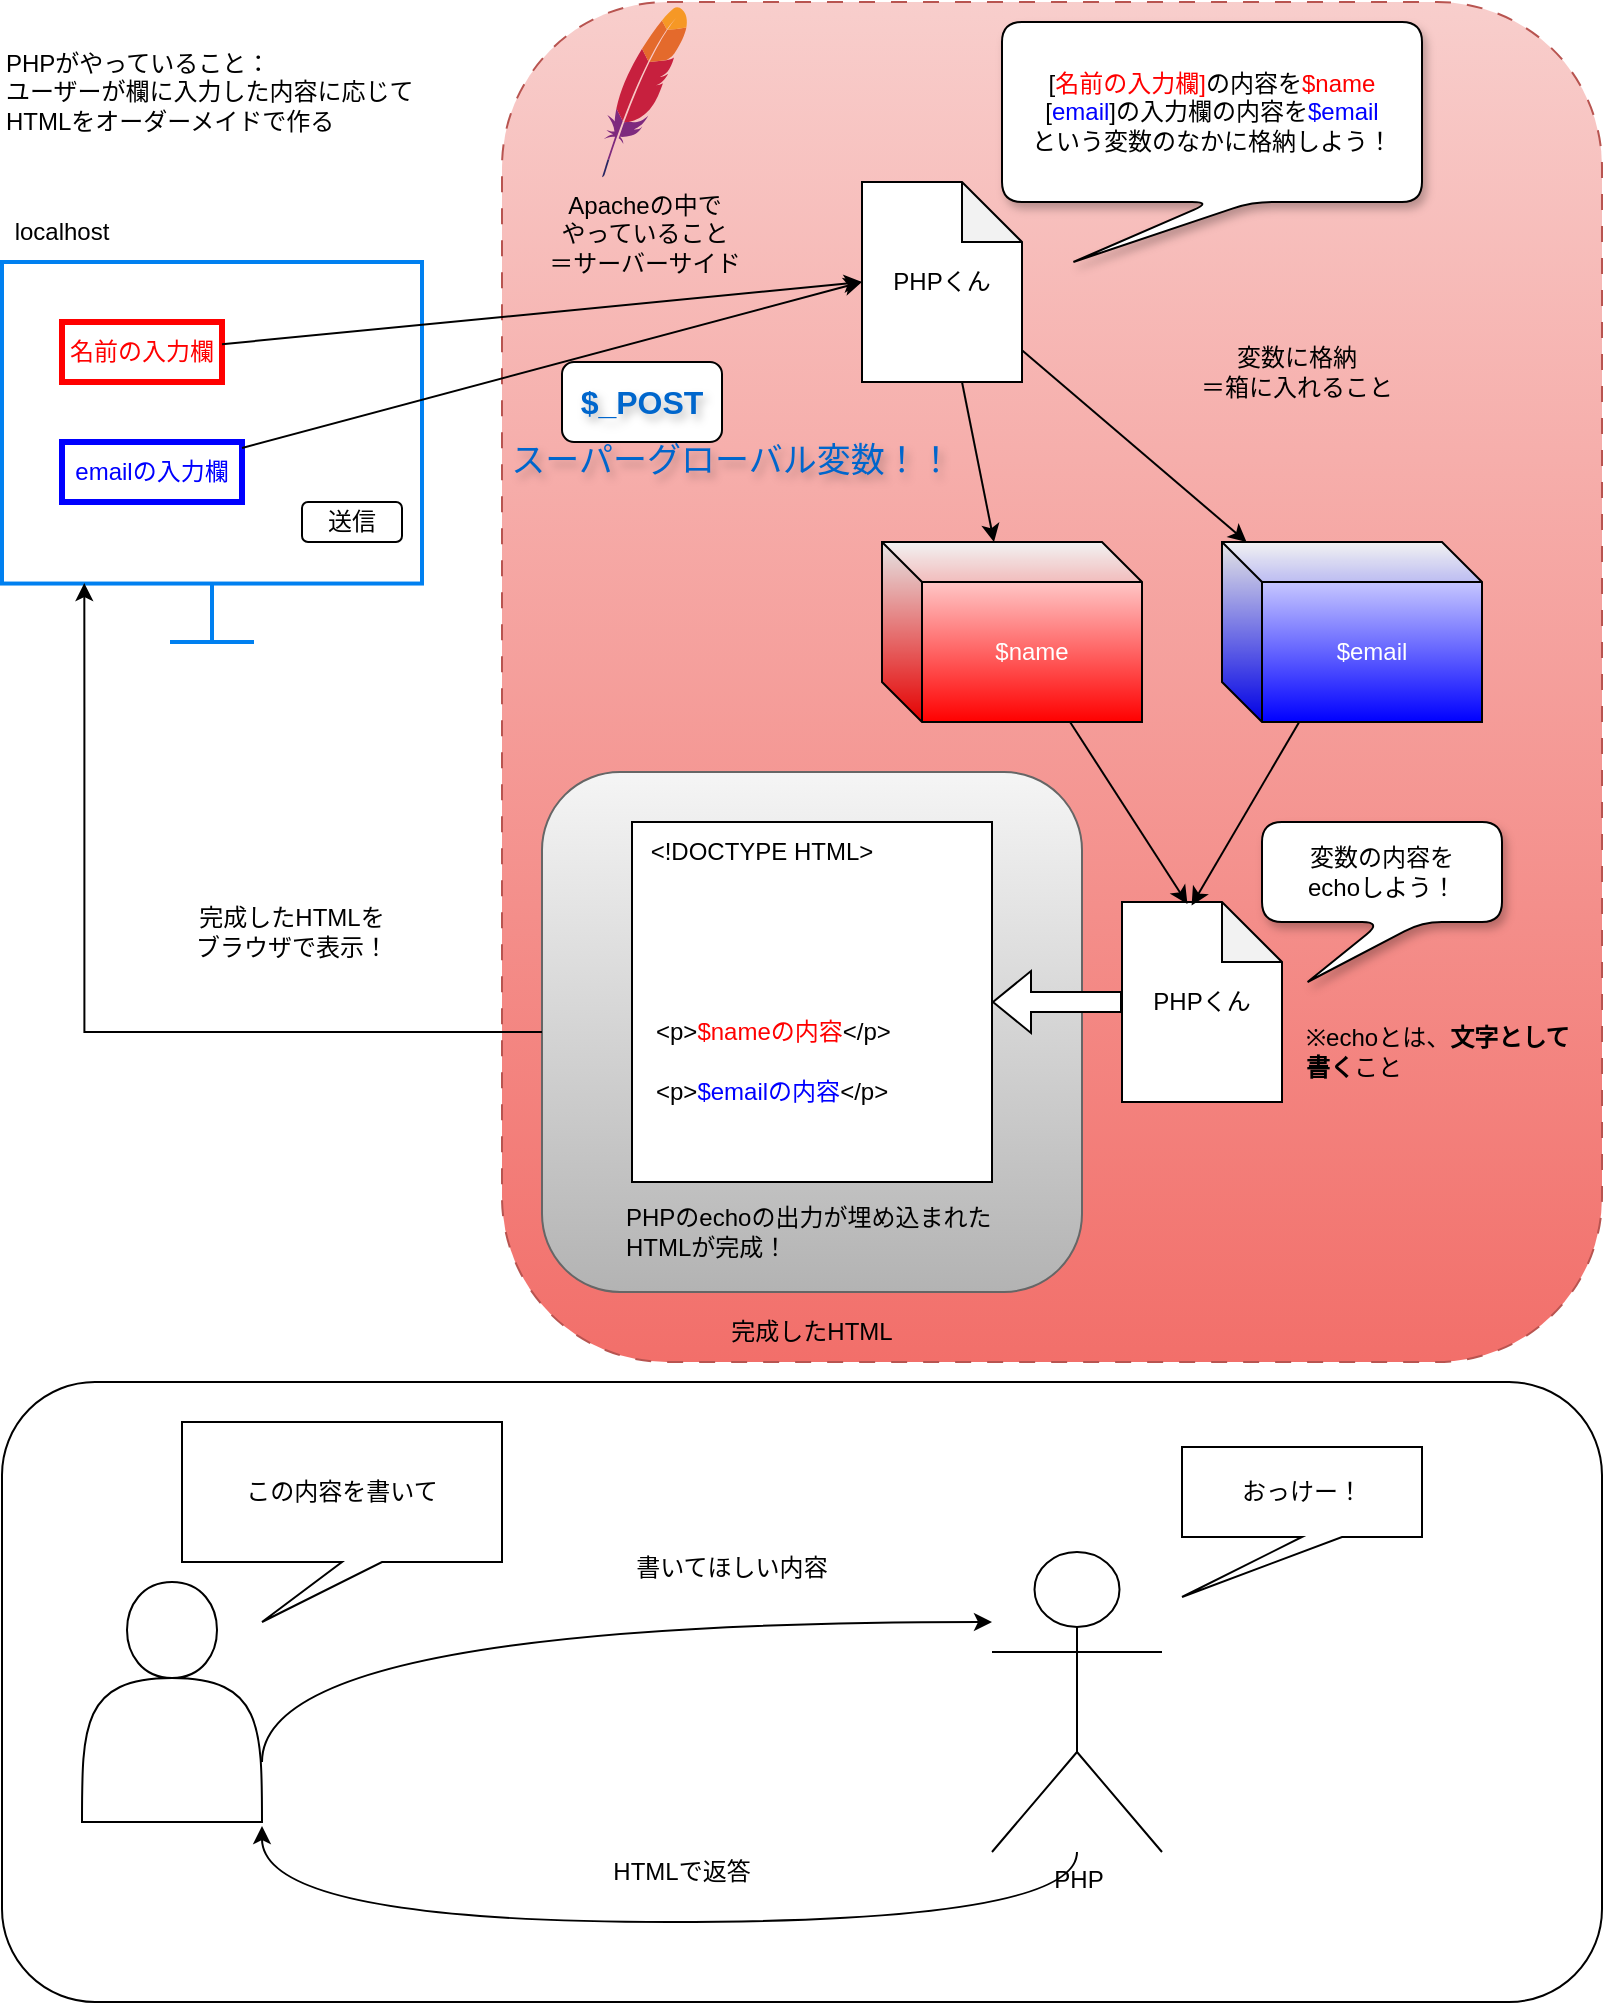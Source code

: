 <mxfile version="24.5.2" type="github" pages="3">
  <diagram name="ページ1" id="9BTHlunVfkpYcoa-GcSF">
    <mxGraphModel dx="989" dy="539" grid="1" gridSize="10" guides="1" tooltips="1" connect="1" arrows="1" fold="1" page="1" pageScale="1" pageWidth="827" pageHeight="1169" math="0" shadow="0">
      <root>
        <mxCell id="0" />
        <mxCell id="1" parent="0" />
        <mxCell id="JNIvnvbmXsin8aF_5GHh-49" value="" style="rounded=1;whiteSpace=wrap;html=1;" vertex="1" parent="1">
          <mxGeometry x="20" y="700" width="800" height="310" as="geometry" />
        </mxCell>
        <mxCell id="JNIvnvbmXsin8aF_5GHh-34" value="" style="rounded=1;whiteSpace=wrap;html=1;dashed=1;dashPattern=8 8;strokeColor=#b85450;fillColor=#f8cecc;gradientColor=#F26F6A;" vertex="1" parent="1">
          <mxGeometry x="270" y="10" width="550" height="680" as="geometry" />
        </mxCell>
        <mxCell id="JNIvnvbmXsin8aF_5GHh-28" value="" style="rounded=1;whiteSpace=wrap;html=1;fillColor=#f5f5f5;gradientColor=#b3b3b3;strokeColor=#666666;" vertex="1" parent="1">
          <mxGeometry x="290" y="395" width="270" height="260" as="geometry" />
        </mxCell>
        <mxCell id="JNIvnvbmXsin8aF_5GHh-2" value="" style="html=1;verticalLabelPosition=bottom;align=center;labelBackgroundColor=#ffffff;verticalAlign=top;strokeWidth=2;strokeColor=#0080F0;shadow=0;dashed=0;shape=mxgraph.ios7.icons.monitor;" vertex="1" parent="1">
          <mxGeometry x="20" y="140" width="210" height="190" as="geometry" />
        </mxCell>
        <mxCell id="JNIvnvbmXsin8aF_5GHh-3" value="localhost" style="text;html=1;align=center;verticalAlign=middle;whiteSpace=wrap;rounded=0;" vertex="1" parent="1">
          <mxGeometry x="20" y="110" width="60" height="30" as="geometry" />
        </mxCell>
        <mxCell id="JNIvnvbmXsin8aF_5GHh-4" value="名前の入力欄" style="text;html=1;align=center;verticalAlign=middle;whiteSpace=wrap;rounded=0;strokeColor=#FF0000;fontColor=#FF0000;strokeWidth=3;" vertex="1" parent="1">
          <mxGeometry x="50" y="170" width="80" height="30" as="geometry" />
        </mxCell>
        <mxCell id="JNIvnvbmXsin8aF_5GHh-5" value="emailの入力欄" style="text;html=1;align=center;verticalAlign=middle;whiteSpace=wrap;rounded=0;strokeColor=#0000FF;fontColor=#0000FF;strokeWidth=3;" vertex="1" parent="1">
          <mxGeometry x="50" y="230" width="90" height="30" as="geometry" />
        </mxCell>
        <mxCell id="JNIvnvbmXsin8aF_5GHh-12" style="rounded=0;orthogonalLoop=1;jettySize=auto;html=1;" edge="1" parent="1" source="JNIvnvbmXsin8aF_5GHh-6" target="JNIvnvbmXsin8aF_5GHh-10">
          <mxGeometry relative="1" as="geometry" />
        </mxCell>
        <mxCell id="JNIvnvbmXsin8aF_5GHh-13" style="rounded=0;orthogonalLoop=1;jettySize=auto;html=1;" edge="1" parent="1" source="JNIvnvbmXsin8aF_5GHh-6" target="JNIvnvbmXsin8aF_5GHh-11">
          <mxGeometry relative="1" as="geometry" />
        </mxCell>
        <mxCell id="JNIvnvbmXsin8aF_5GHh-6" value="PHPくん" style="shape=note;whiteSpace=wrap;html=1;backgroundOutline=1;darkOpacity=0.05;" vertex="1" parent="1">
          <mxGeometry x="450" y="100" width="80" height="100" as="geometry" />
        </mxCell>
        <mxCell id="JNIvnvbmXsin8aF_5GHh-7" style="rounded=0;orthogonalLoop=1;jettySize=auto;html=1;entryX=0;entryY=0.5;entryDx=0;entryDy=0;entryPerimeter=0;" edge="1" parent="1" source="JNIvnvbmXsin8aF_5GHh-4" target="JNIvnvbmXsin8aF_5GHh-6">
          <mxGeometry relative="1" as="geometry" />
        </mxCell>
        <mxCell id="JNIvnvbmXsin8aF_5GHh-8" style="rounded=0;orthogonalLoop=1;jettySize=auto;html=1;entryX=0;entryY=0.5;entryDx=0;entryDy=0;entryPerimeter=0;" edge="1" parent="1" source="JNIvnvbmXsin8aF_5GHh-5" target="JNIvnvbmXsin8aF_5GHh-6">
          <mxGeometry relative="1" as="geometry" />
        </mxCell>
        <mxCell id="JNIvnvbmXsin8aF_5GHh-9" value="[&lt;font color=&quot;#ff0000&quot;&gt;名前の入力欄]&lt;/font&gt;の内容を&lt;font color=&quot;#ff0000&quot;&gt;$name&lt;/font&gt;&lt;br&gt;[&lt;font color=&quot;#0000ff&quot;&gt;email&lt;/font&gt;]の入力欄の内容を&lt;font color=&quot;#0000ff&quot;&gt;$email&lt;/font&gt;&lt;br&gt;という変数のなかに格納しよう！" style="shape=callout;whiteSpace=wrap;html=1;perimeter=calloutPerimeter;position2=0.17;shadow=1;rounded=1;" vertex="1" parent="1">
          <mxGeometry x="520" y="20" width="210" height="120" as="geometry" />
        </mxCell>
        <mxCell id="JNIvnvbmXsin8aF_5GHh-10" value="$name" style="shape=cube;whiteSpace=wrap;html=1;boundedLbl=1;backgroundOutline=1;darkOpacity=0.05;darkOpacity2=0.1;gradientColor=#FF0000;fontColor=#FFFFFF;" vertex="1" parent="1">
          <mxGeometry x="460" y="280" width="130" height="90" as="geometry" />
        </mxCell>
        <mxCell id="JNIvnvbmXsin8aF_5GHh-11" value="$email" style="shape=cube;whiteSpace=wrap;html=1;boundedLbl=1;backgroundOutline=1;darkOpacity=0.05;darkOpacity2=0.1;gradientColor=#0000FF;fontColor=#FFFFFF;" vertex="1" parent="1">
          <mxGeometry x="630" y="280" width="130" height="90" as="geometry" />
        </mxCell>
        <mxCell id="JNIvnvbmXsin8aF_5GHh-24" style="edgeStyle=orthogonalEdgeStyle;rounded=0;orthogonalLoop=1;jettySize=auto;html=1;entryX=1;entryY=0.5;entryDx=0;entryDy=0;shape=flexArrow;fillColor=default;" edge="1" parent="1" source="JNIvnvbmXsin8aF_5GHh-14" target="JNIvnvbmXsin8aF_5GHh-19">
          <mxGeometry relative="1" as="geometry" />
        </mxCell>
        <mxCell id="JNIvnvbmXsin8aF_5GHh-14" value="PHPくん" style="shape=note;whiteSpace=wrap;html=1;backgroundOutline=1;darkOpacity=0.05;" vertex="1" parent="1">
          <mxGeometry x="580" y="460" width="80" height="100" as="geometry" />
        </mxCell>
        <mxCell id="JNIvnvbmXsin8aF_5GHh-15" value="変数の内容を&lt;br&gt;echoしよう！" style="shape=callout;whiteSpace=wrap;html=1;perimeter=calloutPerimeter;textShadow=0;shadow=1;rounded=1;position2=0.19;" vertex="1" parent="1">
          <mxGeometry x="650" y="420" width="120" height="80" as="geometry" />
        </mxCell>
        <mxCell id="JNIvnvbmXsin8aF_5GHh-16" style="rounded=0;orthogonalLoop=1;jettySize=auto;html=1;entryX=0.409;entryY=0.01;entryDx=0;entryDy=0;entryPerimeter=0;" edge="1" parent="1" source="JNIvnvbmXsin8aF_5GHh-10" target="JNIvnvbmXsin8aF_5GHh-14">
          <mxGeometry relative="1" as="geometry" />
        </mxCell>
        <mxCell id="JNIvnvbmXsin8aF_5GHh-17" style="rounded=0;orthogonalLoop=1;jettySize=auto;html=1;entryX=0.435;entryY=0.017;entryDx=0;entryDy=0;entryPerimeter=0;" edge="1" parent="1" source="JNIvnvbmXsin8aF_5GHh-11" target="JNIvnvbmXsin8aF_5GHh-14">
          <mxGeometry relative="1" as="geometry" />
        </mxCell>
        <mxCell id="JNIvnvbmXsin8aF_5GHh-18" value="※echoとは、&lt;b&gt;文字として書く&lt;/b&gt;こと" style="text;html=1;align=left;verticalAlign=middle;whiteSpace=wrap;rounded=0;" vertex="1" parent="1">
          <mxGeometry x="670" y="520" width="140" height="30" as="geometry" />
        </mxCell>
        <mxCell id="JNIvnvbmXsin8aF_5GHh-19" value="" style="whiteSpace=wrap;html=1;aspect=fixed;" vertex="1" parent="1">
          <mxGeometry x="335" y="420" width="180" height="180" as="geometry" />
        </mxCell>
        <mxCell id="JNIvnvbmXsin8aF_5GHh-20" value="&amp;lt;!DOCTYPE HTML&amp;gt;" style="text;html=1;align=center;verticalAlign=middle;whiteSpace=wrap;rounded=0;" vertex="1" parent="1">
          <mxGeometry x="335" y="420" width="130" height="30" as="geometry" />
        </mxCell>
        <mxCell id="JNIvnvbmXsin8aF_5GHh-21" value="&amp;lt;p&amp;gt;&lt;font color=&quot;#ff0000&quot;&gt;$nameの内容&lt;/font&gt;&amp;lt;/p&amp;gt;" style="text;html=1;align=left;verticalAlign=middle;whiteSpace=wrap;rounded=0;" vertex="1" parent="1">
          <mxGeometry x="345" y="510" width="160" height="30" as="geometry" />
        </mxCell>
        <mxCell id="JNIvnvbmXsin8aF_5GHh-23" value="&amp;lt;p&amp;gt;&lt;font color=&quot;#0000ff&quot;&gt;$emailの内容&lt;/font&gt;&amp;lt;/p&amp;gt;" style="text;html=1;align=left;verticalAlign=middle;whiteSpace=wrap;rounded=0;" vertex="1" parent="1">
          <mxGeometry x="345" y="540" width="160" height="30" as="geometry" />
        </mxCell>
        <mxCell id="JNIvnvbmXsin8aF_5GHh-25" value="送信" style="rounded=1;whiteSpace=wrap;html=1;" vertex="1" parent="1">
          <mxGeometry x="170" y="260" width="50" height="20" as="geometry" />
        </mxCell>
        <mxCell id="JNIvnvbmXsin8aF_5GHh-26" value="変数に格納&lt;br&gt;＝箱に入れること" style="text;html=1;align=center;verticalAlign=middle;whiteSpace=wrap;rounded=0;" vertex="1" parent="1">
          <mxGeometry x="590" y="180" width="155" height="30" as="geometry" />
        </mxCell>
        <mxCell id="JNIvnvbmXsin8aF_5GHh-27" value="&lt;div align=&quot;left&quot;&gt;PHPのechoの出力が埋め込まれたHTMLが完成！&lt;/div&gt;" style="text;html=1;align=left;verticalAlign=middle;whiteSpace=wrap;rounded=0;" vertex="1" parent="1">
          <mxGeometry x="330" y="610" width="190" height="30" as="geometry" />
        </mxCell>
        <mxCell id="JNIvnvbmXsin8aF_5GHh-29" value="完成したHTML" style="text;html=1;align=center;verticalAlign=middle;whiteSpace=wrap;rounded=0;" vertex="1" parent="1">
          <mxGeometry x="330" y="660" width="190" height="30" as="geometry" />
        </mxCell>
        <mxCell id="JNIvnvbmXsin8aF_5GHh-30" style="edgeStyle=orthogonalEdgeStyle;rounded=0;orthogonalLoop=1;jettySize=auto;html=1;entryX=0.192;entryY=0.84;entryDx=0;entryDy=0;entryPerimeter=0;strokeColor=none;exitX=0;exitY=0.5;exitDx=0;exitDy=0;" edge="1" parent="1" source="JNIvnvbmXsin8aF_5GHh-28" target="JNIvnvbmXsin8aF_5GHh-2">
          <mxGeometry relative="1" as="geometry" />
        </mxCell>
        <mxCell id="JNIvnvbmXsin8aF_5GHh-31" style="edgeStyle=orthogonalEdgeStyle;rounded=0;orthogonalLoop=1;jettySize=auto;html=1;entryX=0.196;entryY=0.845;entryDx=0;entryDy=0;entryPerimeter=0;exitX=0;exitY=0.5;exitDx=0;exitDy=0;" edge="1" parent="1" source="JNIvnvbmXsin8aF_5GHh-28" target="JNIvnvbmXsin8aF_5GHh-2">
          <mxGeometry relative="1" as="geometry" />
        </mxCell>
        <mxCell id="JNIvnvbmXsin8aF_5GHh-32" value="完成したHTMLを&lt;br&gt;ブラウザで表示！" style="text;html=1;align=center;verticalAlign=middle;whiteSpace=wrap;rounded=0;" vertex="1" parent="1">
          <mxGeometry x="100" y="460" width="130" height="30" as="geometry" />
        </mxCell>
        <mxCell id="JNIvnvbmXsin8aF_5GHh-33" value="PHPがやっていること：&lt;br&gt;ユーザーが欄に入力した内容に応じて&lt;br&gt;HTMLをオーダーメイドで作る" style="text;html=1;align=left;verticalAlign=middle;whiteSpace=wrap;rounded=0;" vertex="1" parent="1">
          <mxGeometry x="20" y="30" width="230" height="50" as="geometry" />
        </mxCell>
        <mxCell id="JNIvnvbmXsin8aF_5GHh-35" value="Apacheの中で&lt;br&gt;やっていること&lt;br&gt;＝サーバーサイド" style="dashed=0;outlineConnect=0;html=1;align=center;labelPosition=center;verticalLabelPosition=bottom;verticalAlign=top;shape=mxgraph.weblogos.apache" vertex="1" parent="1">
          <mxGeometry x="320" y="12.4" width="42.6" height="85.2" as="geometry" />
        </mxCell>
        <mxCell id="JNIvnvbmXsin8aF_5GHh-45" style="edgeStyle=orthogonalEdgeStyle;rounded=0;orthogonalLoop=1;jettySize=auto;html=1;exitX=1;exitY=0.75;exitDx=0;exitDy=0;curved=1;" edge="1" parent="1" source="JNIvnvbmXsin8aF_5GHh-36" target="JNIvnvbmXsin8aF_5GHh-39">
          <mxGeometry relative="1" as="geometry">
            <Array as="points">
              <mxPoint x="150" y="820" />
            </Array>
          </mxGeometry>
        </mxCell>
        <mxCell id="JNIvnvbmXsin8aF_5GHh-36" value="" style="shape=actor;whiteSpace=wrap;html=1;" vertex="1" parent="1">
          <mxGeometry x="60" y="800" width="90" height="120" as="geometry" />
        </mxCell>
        <mxCell id="JNIvnvbmXsin8aF_5GHh-38" value="この内容を書いて" style="shape=callout;whiteSpace=wrap;html=1;perimeter=calloutPerimeter;position2=0.25;" vertex="1" parent="1">
          <mxGeometry x="110" y="720" width="160" height="100" as="geometry" />
        </mxCell>
        <mxCell id="JNIvnvbmXsin8aF_5GHh-39" value="PHP" style="shape=umlActor;verticalLabelPosition=bottom;verticalAlign=top;html=1;outlineConnect=0;" vertex="1" parent="1">
          <mxGeometry x="515" y="785" width="85" height="150" as="geometry" />
        </mxCell>
        <mxCell id="JNIvnvbmXsin8aF_5GHh-42" value="" style="shape=image;html=1;verticalAlign=top;verticalLabelPosition=bottom;labelBackgroundColor=#ffffff;imageAspect=0;aspect=fixed;image=https://cdn4.iconfinder.com/data/icons/scripting-and-programming-languages/512/php-128.png" vertex="1" parent="1">
          <mxGeometry x="520" y="725" width="90" height="90" as="geometry" />
        </mxCell>
        <mxCell id="JNIvnvbmXsin8aF_5GHh-43" value="おっけー！" style="shape=callout;whiteSpace=wrap;html=1;perimeter=calloutPerimeter;position2=0;" vertex="1" parent="1">
          <mxGeometry x="610" y="732.5" width="120" height="75" as="geometry" />
        </mxCell>
        <mxCell id="JNIvnvbmXsin8aF_5GHh-46" value="書いてほしい内容" style="text;html=1;align=center;verticalAlign=middle;whiteSpace=wrap;rounded=0;" vertex="1" parent="1">
          <mxGeometry x="335" y="777.5" width="100" height="30" as="geometry" />
        </mxCell>
        <mxCell id="JNIvnvbmXsin8aF_5GHh-47" style="edgeStyle=orthogonalEdgeStyle;rounded=0;orthogonalLoop=1;jettySize=auto;html=1;entryX=1;entryY=1.017;entryDx=0;entryDy=0;entryPerimeter=0;curved=1;" edge="1" parent="1" source="JNIvnvbmXsin8aF_5GHh-39" target="JNIvnvbmXsin8aF_5GHh-36">
          <mxGeometry relative="1" as="geometry">
            <Array as="points">
              <mxPoint x="558" y="970" />
              <mxPoint x="150" y="970" />
            </Array>
          </mxGeometry>
        </mxCell>
        <mxCell id="JNIvnvbmXsin8aF_5GHh-48" value="HTMLで返答" style="text;html=1;align=center;verticalAlign=middle;whiteSpace=wrap;rounded=0;" vertex="1" parent="1">
          <mxGeometry x="300" y="930" width="120" height="30" as="geometry" />
        </mxCell>
        <mxCell id="JNIvnvbmXsin8aF_5GHh-54" value="" style="rounded=1;whiteSpace=wrap;html=1;textShadow=1;" vertex="1" parent="1">
          <mxGeometry x="300" y="190" width="80" height="40" as="geometry" />
        </mxCell>
        <mxCell id="JNIvnvbmXsin8aF_5GHh-50" value="$_POST" style="text;html=1;align=center;verticalAlign=middle;whiteSpace=wrap;rounded=0;fontStyle=1;fontSize=16;fontColor=#0066CC;labelBackgroundColor=none;labelBorderColor=none;textShadow=1;" vertex="1" parent="1">
          <mxGeometry x="310" y="195" width="60" height="30" as="geometry" />
        </mxCell>
        <mxCell id="JNIvnvbmXsin8aF_5GHh-55" value="スーパーグローバル変数！！" style="text;html=1;align=center;verticalAlign=middle;whiteSpace=wrap;rounded=0;fontFamily=Dela Gothic One;fontSource=https%3A%2F%2Ffonts.googleapis.com%2Fcss%3Ffamily%3DDela%2BGothic%2BOne;fontColor=#0066CC;textShadow=1;labelBorderColor=none;labelBackgroundColor=none;fontSize=17;" vertex="1" parent="1">
          <mxGeometry x="270" y="225" width="230" height="30" as="geometry" />
        </mxCell>
      </root>
    </mxGraphModel>
  </diagram>
  <diagram id="60GAB1L5InF_9qz5-I8F" name="ページ2">
    <mxGraphModel dx="989" dy="539" grid="1" gridSize="10" guides="1" tooltips="1" connect="1" arrows="1" fold="1" page="1" pageScale="1" pageWidth="827" pageHeight="1169" math="0" shadow="0">
      <root>
        <mxCell id="0" />
        <mxCell id="1" parent="0" />
        <mxCell id="JSbgTwOjfAMa3Hh0X25i-1" value="" style="rounded=1;whiteSpace=wrap;html=1;dashed=1;dashPattern=8 8;strokeColor=#b85450;fillColor=#f8cecc;gradientColor=#F26F6A;" vertex="1" parent="1">
          <mxGeometry x="270" y="10" width="550" height="680" as="geometry" />
        </mxCell>
        <mxCell id="JSbgTwOjfAMa3Hh0X25i-2" value="" style="rounded=1;whiteSpace=wrap;html=1;fillColor=#f5f5f5;gradientColor=#b3b3b3;strokeColor=#666666;" vertex="1" parent="1">
          <mxGeometry x="290" y="395" width="270" height="260" as="geometry" />
        </mxCell>
        <mxCell id="JSbgTwOjfAMa3Hh0X25i-3" value="" style="html=1;verticalLabelPosition=bottom;align=center;labelBackgroundColor=#ffffff;verticalAlign=top;strokeWidth=2;strokeColor=#0080F0;shadow=0;dashed=0;shape=mxgraph.ios7.icons.monitor;" vertex="1" parent="1">
          <mxGeometry x="20" y="140" width="210" height="190" as="geometry" />
        </mxCell>
        <mxCell id="JSbgTwOjfAMa3Hh0X25i-4" value="localhost" style="text;html=1;align=center;verticalAlign=middle;whiteSpace=wrap;rounded=0;" vertex="1" parent="1">
          <mxGeometry x="20" y="110" width="60" height="30" as="geometry" />
        </mxCell>
        <mxCell id="JSbgTwOjfAMa3Hh0X25i-5" value="input" style="text;html=1;align=center;verticalAlign=middle;whiteSpace=wrap;rounded=0;strokeColor=#FF0000;fontColor=#FF0000;strokeWidth=3;" vertex="1" parent="1">
          <mxGeometry x="50" y="170" width="90" height="30" as="geometry" />
        </mxCell>
        <mxCell id="JSbgTwOjfAMa3Hh0X25i-6" value="input2" style="text;html=1;align=center;verticalAlign=middle;whiteSpace=wrap;rounded=0;strokeColor=#0000FF;fontColor=#0000FF;strokeWidth=3;" vertex="1" parent="1">
          <mxGeometry x="50" y="230" width="90" height="30" as="geometry" />
        </mxCell>
        <mxCell id="JSbgTwOjfAMa3Hh0X25i-7" style="rounded=0;orthogonalLoop=1;jettySize=auto;html=1;" edge="1" parent="1" source="JSbgTwOjfAMa3Hh0X25i-9" target="JSbgTwOjfAMa3Hh0X25i-13">
          <mxGeometry relative="1" as="geometry" />
        </mxCell>
        <mxCell id="JSbgTwOjfAMa3Hh0X25i-8" style="rounded=0;orthogonalLoop=1;jettySize=auto;html=1;" edge="1" parent="1" source="JSbgTwOjfAMa3Hh0X25i-9" target="JSbgTwOjfAMa3Hh0X25i-14">
          <mxGeometry relative="1" as="geometry" />
        </mxCell>
        <mxCell id="JSbgTwOjfAMa3Hh0X25i-9" value="PHPくん" style="shape=note;whiteSpace=wrap;html=1;backgroundOutline=1;darkOpacity=0.05;" vertex="1" parent="1">
          <mxGeometry x="450" y="100" width="80" height="100" as="geometry" />
        </mxCell>
        <mxCell id="JSbgTwOjfAMa3Hh0X25i-10" style="rounded=0;orthogonalLoop=1;jettySize=auto;html=1;entryX=0;entryY=0.5;entryDx=0;entryDy=0;entryPerimeter=0;" edge="1" parent="1" source="JSbgTwOjfAMa3Hh0X25i-5" target="JSbgTwOjfAMa3Hh0X25i-9">
          <mxGeometry relative="1" as="geometry" />
        </mxCell>
        <mxCell id="JSbgTwOjfAMa3Hh0X25i-11" style="rounded=0;orthogonalLoop=1;jettySize=auto;html=1;entryX=0;entryY=0.5;entryDx=0;entryDy=0;entryPerimeter=0;" edge="1" parent="1" source="JSbgTwOjfAMa3Hh0X25i-6" target="JSbgTwOjfAMa3Hh0X25i-9">
          <mxGeometry relative="1" as="geometry" />
        </mxCell>
        <mxCell id="JSbgTwOjfAMa3Hh0X25i-12" value="ふむふむ、$_POST[&quot;&lt;font color=&quot;#ff0000&quot;&gt;input&quot;&lt;/font&gt;]ということは、&lt;font color=&quot;#ff0000&quot;&gt;input&lt;/font&gt;の内容は「&lt;font color=&quot;#ff0000&quot;&gt;にゃん&lt;/font&gt;」だな！&lt;br&gt;そして、$_POST[&quot;&lt;font color=&quot;#0000ff&quot;&gt;input2&lt;/font&gt;&quot;]ということは、&lt;font color=&quot;#0000ff&quot;&gt;input2&lt;/font&gt;の内容は「&lt;font color=&quot;#0000ff&quot;&gt;わん&lt;/font&gt;」だな！" style="shape=callout;whiteSpace=wrap;html=1;perimeter=calloutPerimeter;position2=0.17;shadow=1;rounded=1;" vertex="1" parent="1">
          <mxGeometry x="520" y="20" width="210" height="120" as="geometry" />
        </mxCell>
        <mxCell id="JSbgTwOjfAMa3Hh0X25i-13" value="$moji" style="shape=cube;whiteSpace=wrap;html=1;boundedLbl=1;backgroundOutline=1;darkOpacity=0.05;darkOpacity2=0.1;gradientColor=#FF0000;fontColor=#FFFFFF;" vertex="1" parent="1">
          <mxGeometry x="460" y="280" width="130" height="90" as="geometry" />
        </mxCell>
        <mxCell id="JSbgTwOjfAMa3Hh0X25i-14" value="$moji2" style="shape=cube;whiteSpace=wrap;html=1;boundedLbl=1;backgroundOutline=1;darkOpacity=0.05;darkOpacity2=0.1;gradientColor=#0000FF;fontColor=#FFFFFF;" vertex="1" parent="1">
          <mxGeometry x="630" y="280" width="130" height="90" as="geometry" />
        </mxCell>
        <mxCell id="JSbgTwOjfAMa3Hh0X25i-15" style="edgeStyle=orthogonalEdgeStyle;rounded=0;orthogonalLoop=1;jettySize=auto;html=1;entryX=1;entryY=0.5;entryDx=0;entryDy=0;shape=flexArrow;fillColor=default;" edge="1" parent="1" source="JSbgTwOjfAMa3Hh0X25i-16" target="JSbgTwOjfAMa3Hh0X25i-21">
          <mxGeometry relative="1" as="geometry" />
        </mxCell>
        <mxCell id="JSbgTwOjfAMa3Hh0X25i-16" value="PHPくん" style="shape=note;whiteSpace=wrap;html=1;backgroundOutline=1;darkOpacity=0.05;" vertex="1" parent="1">
          <mxGeometry x="580" y="460" width="80" height="100" as="geometry" />
        </mxCell>
        <mxCell id="JSbgTwOjfAMa3Hh0X25i-17" value="変数の内容を&lt;br&gt;echoしよう！" style="shape=callout;whiteSpace=wrap;html=1;perimeter=calloutPerimeter;textShadow=0;shadow=1;rounded=1;position2=0.19;" vertex="1" parent="1">
          <mxGeometry x="650" y="420" width="120" height="80" as="geometry" />
        </mxCell>
        <mxCell id="JSbgTwOjfAMa3Hh0X25i-18" style="rounded=0;orthogonalLoop=1;jettySize=auto;html=1;entryX=0.409;entryY=0.01;entryDx=0;entryDy=0;entryPerimeter=0;" edge="1" parent="1" source="JSbgTwOjfAMa3Hh0X25i-13" target="JSbgTwOjfAMa3Hh0X25i-16">
          <mxGeometry relative="1" as="geometry" />
        </mxCell>
        <mxCell id="JSbgTwOjfAMa3Hh0X25i-19" style="rounded=0;orthogonalLoop=1;jettySize=auto;html=1;entryX=0.435;entryY=0.017;entryDx=0;entryDy=0;entryPerimeter=0;" edge="1" parent="1" source="JSbgTwOjfAMa3Hh0X25i-14" target="JSbgTwOjfAMa3Hh0X25i-16">
          <mxGeometry relative="1" as="geometry" />
        </mxCell>
        <mxCell id="JSbgTwOjfAMa3Hh0X25i-20" value="※echoとは、&lt;b&gt;文字として書く&lt;/b&gt;こと" style="text;html=1;align=left;verticalAlign=middle;whiteSpace=wrap;rounded=0;" vertex="1" parent="1">
          <mxGeometry x="670" y="520" width="140" height="30" as="geometry" />
        </mxCell>
        <mxCell id="JSbgTwOjfAMa3Hh0X25i-21" value="" style="whiteSpace=wrap;html=1;aspect=fixed;" vertex="1" parent="1">
          <mxGeometry x="335" y="420" width="180" height="180" as="geometry" />
        </mxCell>
        <mxCell id="JSbgTwOjfAMa3Hh0X25i-22" value="&amp;lt;!DOCTYPE HTML&amp;gt;" style="text;html=1;align=center;verticalAlign=middle;whiteSpace=wrap;rounded=0;" vertex="1" parent="1">
          <mxGeometry x="335" y="420" width="130" height="30" as="geometry" />
        </mxCell>
        <mxCell id="JSbgTwOjfAMa3Hh0X25i-23" value="&amp;lt;p&amp;gt;&lt;font color=&quot;#ff0000&quot;&gt;$mojiの内容&lt;/font&gt;&amp;lt;/p&amp;gt;" style="text;html=1;align=left;verticalAlign=middle;whiteSpace=wrap;rounded=0;" vertex="1" parent="1">
          <mxGeometry x="345" y="510" width="160" height="30" as="geometry" />
        </mxCell>
        <mxCell id="JSbgTwOjfAMa3Hh0X25i-24" value="&amp;lt;p&amp;gt;&lt;font color=&quot;#0000ff&quot;&gt;$moji2の内容&lt;/font&gt;&amp;lt;/p&amp;gt;" style="text;html=1;align=left;verticalAlign=middle;whiteSpace=wrap;rounded=0;" vertex="1" parent="1">
          <mxGeometry x="345" y="540" width="160" height="30" as="geometry" />
        </mxCell>
        <mxCell id="JSbgTwOjfAMa3Hh0X25i-25" value="送信" style="rounded=1;whiteSpace=wrap;html=1;" vertex="1" parent="1">
          <mxGeometry x="170" y="260" width="50" height="20" as="geometry" />
        </mxCell>
        <mxCell id="JSbgTwOjfAMa3Hh0X25i-26" value="変数に格納&lt;br&gt;＝箱に入れること" style="text;html=1;align=center;verticalAlign=middle;whiteSpace=wrap;rounded=0;" vertex="1" parent="1">
          <mxGeometry x="575" y="133.8" width="155" height="30" as="geometry" />
        </mxCell>
        <mxCell id="JSbgTwOjfAMa3Hh0X25i-27" value="&lt;div align=&quot;left&quot;&gt;PHPのechoの出力が埋め込まれたHTMLが完成！&lt;/div&gt;" style="text;html=1;align=left;verticalAlign=middle;whiteSpace=wrap;rounded=0;" vertex="1" parent="1">
          <mxGeometry x="330" y="610" width="190" height="30" as="geometry" />
        </mxCell>
        <mxCell id="JSbgTwOjfAMa3Hh0X25i-28" value="完成したHTML" style="text;html=1;align=center;verticalAlign=middle;whiteSpace=wrap;rounded=0;" vertex="1" parent="1">
          <mxGeometry x="330" y="660" width="190" height="30" as="geometry" />
        </mxCell>
        <mxCell id="JSbgTwOjfAMa3Hh0X25i-29" style="edgeStyle=orthogonalEdgeStyle;rounded=0;orthogonalLoop=1;jettySize=auto;html=1;entryX=0.192;entryY=0.84;entryDx=0;entryDy=0;entryPerimeter=0;strokeColor=none;exitX=0;exitY=0.5;exitDx=0;exitDy=0;" edge="1" parent="1" source="JSbgTwOjfAMa3Hh0X25i-2" target="JSbgTwOjfAMa3Hh0X25i-3">
          <mxGeometry relative="1" as="geometry" />
        </mxCell>
        <mxCell id="JSbgTwOjfAMa3Hh0X25i-30" style="edgeStyle=orthogonalEdgeStyle;rounded=0;orthogonalLoop=1;jettySize=auto;html=1;entryX=0.196;entryY=0.845;entryDx=0;entryDy=0;entryPerimeter=0;exitX=0;exitY=0.5;exitDx=0;exitDy=0;" edge="1" parent="1" source="JSbgTwOjfAMa3Hh0X25i-2" target="JSbgTwOjfAMa3Hh0X25i-3">
          <mxGeometry relative="1" as="geometry" />
        </mxCell>
        <mxCell id="JSbgTwOjfAMa3Hh0X25i-31" value="完成したHTMLを&lt;br&gt;ブラウザで表示！" style="text;html=1;align=center;verticalAlign=middle;whiteSpace=wrap;rounded=0;" vertex="1" parent="1">
          <mxGeometry x="100" y="460" width="130" height="30" as="geometry" />
        </mxCell>
        <mxCell id="JSbgTwOjfAMa3Hh0X25i-32" value="PHPがやっていること：&lt;br&gt;ユーザーが欄に入力した内容に応じて&lt;br&gt;HTMLをオーダーメイドで作る" style="text;html=1;align=left;verticalAlign=middle;whiteSpace=wrap;rounded=0;" vertex="1" parent="1">
          <mxGeometry x="20" y="30" width="230" height="50" as="geometry" />
        </mxCell>
        <mxCell id="JSbgTwOjfAMa3Hh0X25i-33" value="Apacheの中で&lt;br&gt;やっていること&lt;br&gt;＝サーバーサイド" style="dashed=0;outlineConnect=0;html=1;align=center;labelPosition=center;verticalLabelPosition=bottom;verticalAlign=top;shape=mxgraph.weblogos.apache" vertex="1" parent="1">
          <mxGeometry x="320" y="12.4" width="42.6" height="85.2" as="geometry" />
        </mxCell>
        <mxCell id="JSbgTwOjfAMa3Hh0X25i-34" value="" style="rounded=1;whiteSpace=wrap;html=1;textShadow=1;" vertex="1" parent="1">
          <mxGeometry x="300" y="190" width="80" height="40" as="geometry" />
        </mxCell>
        <mxCell id="JSbgTwOjfAMa3Hh0X25i-35" value="$_POST" style="text;html=1;align=center;verticalAlign=middle;whiteSpace=wrap;rounded=0;fontStyle=1;fontSize=16;fontColor=#0066CC;labelBackgroundColor=none;labelBorderColor=none;textShadow=1;" vertex="1" parent="1">
          <mxGeometry x="310" y="195" width="60" height="30" as="geometry" />
        </mxCell>
        <mxCell id="JSbgTwOjfAMa3Hh0X25i-36" value="スーパーグローバル変数！！" style="text;html=1;align=center;verticalAlign=middle;whiteSpace=wrap;rounded=0;fontFamily=Dela Gothic One;fontSource=https%3A%2F%2Ffonts.googleapis.com%2Fcss%3Ffamily%3DDela%2BGothic%2BOne;fontColor=#0066CC;textShadow=1;labelBorderColor=none;labelBackgroundColor=none;fontSize=17;" vertex="1" parent="1">
          <mxGeometry x="270" y="225" width="230" height="30" as="geometry" />
        </mxCell>
        <mxCell id="JSbgTwOjfAMa3Hh0X25i-37" value="にゃん" style="shape=callout;whiteSpace=wrap;html=1;perimeter=calloutPerimeter;position2=0.17;" vertex="1" parent="1">
          <mxGeometry x="105" y="120" width="105" height="57.6" as="geometry" />
        </mxCell>
        <mxCell id="JSbgTwOjfAMa3Hh0X25i-38" value="わん" style="shape=callout;whiteSpace=wrap;html=1;perimeter=calloutPerimeter;position2=0.17;" vertex="1" parent="1">
          <mxGeometry x="115" y="190" width="105" height="57.6" as="geometry" />
        </mxCell>
        <mxCell id="JSbgTwOjfAMa3Hh0X25i-39" value="にゃん" style="text;html=1;align=center;verticalAlign=middle;whiteSpace=wrap;rounded=0;" vertex="1" parent="1">
          <mxGeometry x="505" y="230" width="60" height="30" as="geometry" />
        </mxCell>
        <mxCell id="JSbgTwOjfAMa3Hh0X25i-40" value="わん" style="text;html=1;align=center;verticalAlign=middle;whiteSpace=wrap;rounded=0;" vertex="1" parent="1">
          <mxGeometry x="610" y="230" width="60" height="30" as="geometry" />
        </mxCell>
      </root>
    </mxGraphModel>
  </diagram>
  <diagram id="hfnOyLlMJBV5JynAjztf" name="スーパーグローバル変数">
    <mxGraphModel dx="1195" dy="652" grid="1" gridSize="10" guides="1" tooltips="1" connect="1" arrows="1" fold="1" page="1" pageScale="1" pageWidth="827" pageHeight="1169" math="0" shadow="0">
      <root>
        <mxCell id="0" />
        <mxCell id="1" parent="0" />
        <mxCell id="_ij-KoNwKTHkiTIqPwq0-1" value="&lt;div style=&quot;color: rgb(212, 212, 212); background-color: rgb(30, 30, 30); font-family: Consolas, &amp;quot;Courier New&amp;quot;, monospace; font-weight: normal; font-size: 20px; line-height: 19px; white-space: pre;&quot;&gt;&lt;div style=&quot;font-size: 20px;&quot;&gt;&lt;span style=&quot;color: rgb(128, 128, 128); font-size: 20px;&quot;&gt;&amp;lt;&lt;/span&gt;&lt;span style=&quot;color: rgb(86, 156, 214); font-size: 20px;&quot;&gt;form&lt;/span&gt;&lt;span style=&quot;color: rgb(212, 212, 212); font-size: 20px;&quot;&gt;&amp;nbsp;&lt;/span&gt;&lt;span style=&quot;color: rgb(156, 220, 254); font-size: 20px;&quot;&gt;action&lt;/span&gt;&lt;span style=&quot;color: rgb(212, 212, 212); font-size: 20px;&quot;&gt;=&lt;/span&gt;&lt;span style=&quot;color: rgb(206, 145, 120); font-size: 20px;&quot;&gt;&quot;html-echo.php&quot;&lt;/span&gt;&lt;span style=&quot;color: rgb(212, 212, 212); font-size: 20px;&quot;&gt;&amp;nbsp;&lt;/span&gt;&lt;span style=&quot;color: rgb(156, 220, 254); font-size: 20px;&quot;&gt;method&lt;/span&gt;&lt;span style=&quot;color: rgb(212, 212, 212); font-size: 20px;&quot;&gt;=&lt;/span&gt;&lt;span style=&quot;color: rgb(206, 145, 120); font-size: 20px;&quot;&gt;&quot;post&quot;&lt;/span&gt;&lt;span style=&quot;color: rgb(128, 128, 128); font-size: 20px;&quot;&gt;&amp;gt;&lt;/span&gt;&lt;/div&gt;&lt;/div&gt;" style="text;html=1;align=center;verticalAlign=middle;whiteSpace=wrap;rounded=0;fontSize=20;" vertex="1" parent="1">
          <mxGeometry x="120" y="80" width="490" height="30" as="geometry" />
        </mxCell>
        <mxCell id="_ij-KoNwKTHkiTIqPwq0-2" value="&lt;div style=&quot;color: rgb(212, 212, 212); background-color: rgb(30, 30, 30); font-family: Consolas, &amp;quot;Courier New&amp;quot;, monospace; font-weight: normal; font-size: 20px; line-height: 19px; white-space: pre;&quot;&gt;&lt;div style=&quot;font-size: 20px;&quot;&gt;&lt;span style=&quot;color: rgb(128, 128, 128); font-size: 20px;&quot;&gt;&amp;lt;&lt;/span&gt;&lt;span style=&quot;color: rgb(86, 156, 214); font-size: 20px;&quot;&gt;input&lt;/span&gt;&lt;span style=&quot;color: rgb(212, 212, 212); font-size: 20px;&quot;&gt;&amp;nbsp;&lt;/span&gt;&lt;span style=&quot;color: rgb(156, 220, 254); font-size: 20px;&quot;&gt;type&lt;/span&gt;&lt;span style=&quot;color: rgb(212, 212, 212); font-size: 20px;&quot;&gt;=&lt;/span&gt;&lt;span style=&quot;color: rgb(206, 145, 120); font-size: 20px;&quot;&gt;&quot;text&quot;&lt;/span&gt;&lt;span style=&quot;color: rgb(212, 212, 212); font-size: 20px;&quot;&gt;&amp;nbsp;&lt;/span&gt;&lt;span style=&quot;color: rgb(156, 220, 254); font-size: 20px;&quot;&gt;id&lt;/span&gt;&lt;span style=&quot;color: rgb(212, 212, 212); font-size: 20px;&quot;&gt;=&lt;/span&gt;&lt;span style=&quot;color: rgb(206, 145, 120); font-size: 20px;&quot;&gt;&quot;input&quot;&lt;/span&gt;&lt;span style=&quot;color: rgb(212, 212, 212); font-size: 20px;&quot;&gt;&amp;nbsp;&lt;/span&gt;&lt;span style=&quot;color: rgb(156, 220, 254); font-size: 20px;&quot;&gt;name&lt;/span&gt;&lt;span style=&quot;color: rgb(212, 212, 212); font-size: 20px;&quot;&gt;=&lt;/span&gt;&lt;span style=&quot;color: rgb(206, 145, 120); font-size: 20px;&quot;&gt;&quot;input&quot;&lt;/span&gt;&lt;span style=&quot;color: rgb(128, 128, 128); font-size: 20px;&quot;&gt;&amp;gt;&lt;/span&gt;&lt;/div&gt;&lt;/div&gt;" style="text;html=1;align=center;verticalAlign=middle;whiteSpace=wrap;rounded=0;fontSize=20;" vertex="1" parent="1">
          <mxGeometry x="120" y="125" width="490" height="30" as="geometry" />
        </mxCell>
        <mxCell id="_ij-KoNwKTHkiTIqPwq0-15" style="edgeStyle=orthogonalEdgeStyle;rounded=0;orthogonalLoop=1;jettySize=auto;html=1;entryX=1;entryY=0.5;entryDx=0;entryDy=0;curved=1;" edge="1" parent="1" source="_ij-KoNwKTHkiTIqPwq0-3" target="_ij-KoNwKTHkiTIqPwq0-13">
          <mxGeometry relative="1" as="geometry">
            <Array as="points">
              <mxPoint x="470" y="330" />
              <mxPoint x="470" y="514" />
            </Array>
          </mxGeometry>
        </mxCell>
        <mxCell id="_ij-KoNwKTHkiTIqPwq0-3" value="&lt;font color=&quot;#0066cc&quot; style=&quot;font-size: 16px;&quot;&gt;&lt;b&gt;$_POST&lt;/b&gt;&lt;br&gt;&lt;/font&gt;" style="rounded=1;whiteSpace=wrap;html=1;" vertex="1" parent="1">
          <mxGeometry x="330" y="300" width="120" height="60" as="geometry" />
        </mxCell>
        <mxCell id="_ij-KoNwKTHkiTIqPwq0-6" style="rounded=0;orthogonalLoop=1;jettySize=auto;html=1;entryX=0.5;entryY=0;entryDx=0;entryDy=0;" edge="1" parent="1" source="_ij-KoNwKTHkiTIqPwq0-5" target="_ij-KoNwKTHkiTIqPwq0-3">
          <mxGeometry relative="1" as="geometry" />
        </mxCell>
        <mxCell id="_ij-KoNwKTHkiTIqPwq0-5" value="" style="ellipse;whiteSpace=wrap;html=1;fillColor=none;strokeColor=#FF3333;strokeWidth=3;dashed=1;" vertex="1" parent="1">
          <mxGeometry x="450" y="120" width="170" height="40" as="geometry" />
        </mxCell>
        <mxCell id="_ij-KoNwKTHkiTIqPwq0-7" value="おいらは&lt;br&gt;&quot;input&quot;の内容を&lt;br&gt;持っているんだぜい" style="shape=callout;whiteSpace=wrap;html=1;perimeter=calloutPerimeter;position2=0;" vertex="1" parent="1">
          <mxGeometry x="460" y="240" width="120" height="80" as="geometry" />
        </mxCell>
        <mxCell id="_ij-KoNwKTHkiTIqPwq0-8" value="" style="rounded=1;whiteSpace=wrap;html=1;fillColor=none;dashed=1;strokeWidth=3;strokeColor=#0066CC;" vertex="1" parent="1">
          <mxGeometry x="440" y="80" width="160" height="30" as="geometry" />
        </mxCell>
        <mxCell id="_ij-KoNwKTHkiTIqPwq0-9" value="" style="shape=actor;whiteSpace=wrap;html=1;" vertex="1" parent="1">
          <mxGeometry x="130" y="190" width="80" height="100" as="geometry" />
        </mxCell>
        <mxCell id="_ij-KoNwKTHkiTIqPwq0-10" value="" style="endArrow=classic;html=1;rounded=0;exitX=0.952;exitY=0.665;exitDx=0;exitDy=0;exitPerimeter=0;entryX=0.5;entryY=1;entryDx=0;entryDy=0;" edge="1" parent="1" source="_ij-KoNwKTHkiTIqPwq0-9" target="_ij-KoNwKTHkiTIqPwq0-2">
          <mxGeometry width="50" height="50" relative="1" as="geometry">
            <mxPoint x="250" y="270" as="sourcePoint" />
            <mxPoint x="300" y="220" as="targetPoint" />
          </mxGeometry>
        </mxCell>
        <mxCell id="_ij-KoNwKTHkiTIqPwq0-11" value="入力：「にゃん」" style="text;html=1;align=center;verticalAlign=middle;whiteSpace=wrap;rounded=0;" vertex="1" parent="1">
          <mxGeometry x="210" y="180" width="100" height="30" as="geometry" />
        </mxCell>
        <mxCell id="_ij-KoNwKTHkiTIqPwq0-20" style="edgeStyle=orthogonalEdgeStyle;rounded=0;orthogonalLoop=1;jettySize=auto;html=1;" edge="1" parent="1" source="_ij-KoNwKTHkiTIqPwq0-13" target="_ij-KoNwKTHkiTIqPwq0-19">
          <mxGeometry relative="1" as="geometry" />
        </mxCell>
        <mxCell id="_ij-KoNwKTHkiTIqPwq0-13" value="" style="shape=image;html=1;verticalAlign=top;verticalLabelPosition=bottom;labelBackgroundColor=#ffffff;imageAspect=0;aspect=fixed;image=https://cdn3.iconfinder.com/data/icons/essential-pack/32/57-File_Format-Php-128.png" vertex="1" parent="1">
          <mxGeometry x="170" y="450" width="128" height="128" as="geometry" />
        </mxCell>
        <mxCell id="_ij-KoNwKTHkiTIqPwq0-14" value="$_POSTくん、&lt;br&gt;キミのなかの&lt;br&gt;&quot;input&quot;の内容を教えて？" style="shape=callout;whiteSpace=wrap;html=1;perimeter=calloutPerimeter;position2=0;" vertex="1" parent="1">
          <mxGeometry x="290" y="390" width="140" height="90" as="geometry" />
        </mxCell>
        <mxCell id="_ij-KoNwKTHkiTIqPwq0-17" value="&quot;input&quot;の中身は「にゃん」という文字列！" style="shape=callout;whiteSpace=wrap;html=1;perimeter=calloutPerimeter;position2=0;" vertex="1" parent="1">
          <mxGeometry x="470" y="340" width="120" height="80" as="geometry" />
        </mxCell>
        <mxCell id="_ij-KoNwKTHkiTIqPwq0-19" value="$moji" style="shape=cube;whiteSpace=wrap;html=1;boundedLbl=1;backgroundOutline=1;darkOpacity=0.05;darkOpacity2=0.1;" vertex="1" parent="1">
          <mxGeometry x="174" y="739" width="120" height="80" as="geometry" />
        </mxCell>
        <mxCell id="_ij-KoNwKTHkiTIqPwq0-22" value="無事「にゃん」を&lt;br&gt;格納！" style="shape=callout;whiteSpace=wrap;html=1;perimeter=calloutPerimeter;position2=0;" vertex="1" parent="1">
          <mxGeometry x="240" y="590" width="120" height="80" as="geometry" />
        </mxCell>
        <mxCell id="_ij-KoNwKTHkiTIqPwq0-23" value="ユーザー" style="text;html=1;align=center;verticalAlign=middle;whiteSpace=wrap;rounded=0;" vertex="1" parent="1">
          <mxGeometry x="140" y="290" width="60" height="30" as="geometry" />
        </mxCell>
        <mxCell id="_ij-KoNwKTHkiTIqPwq0-24" value="" style="shape=image;verticalLabelPosition=bottom;labelBackgroundColor=default;verticalAlign=top;aspect=fixed;imageAspect=0;image=https://blogger.googleusercontent.com/img/b/R29vZ2xl/AVvXsEiy7FoiaE-kZrbiRTNZO1Tjtb8MYaoqu5Szb1vwWT4XDfljVBdPkqvvEpEUuSZh4z_0ctaHNM9rVg8lozc7hE8SsSArdhi2WqyNsRh_0BWHX6Z5zqpt4-M60nIGh4lqzSxhtXl9ogpzSIHV/s400/pet_nekotsugura.png;" vertex="1" parent="1">
          <mxGeometry x="336.5" y="640" width="123.5" height="130" as="geometry" />
        </mxCell>
      </root>
    </mxGraphModel>
  </diagram>
</mxfile>
